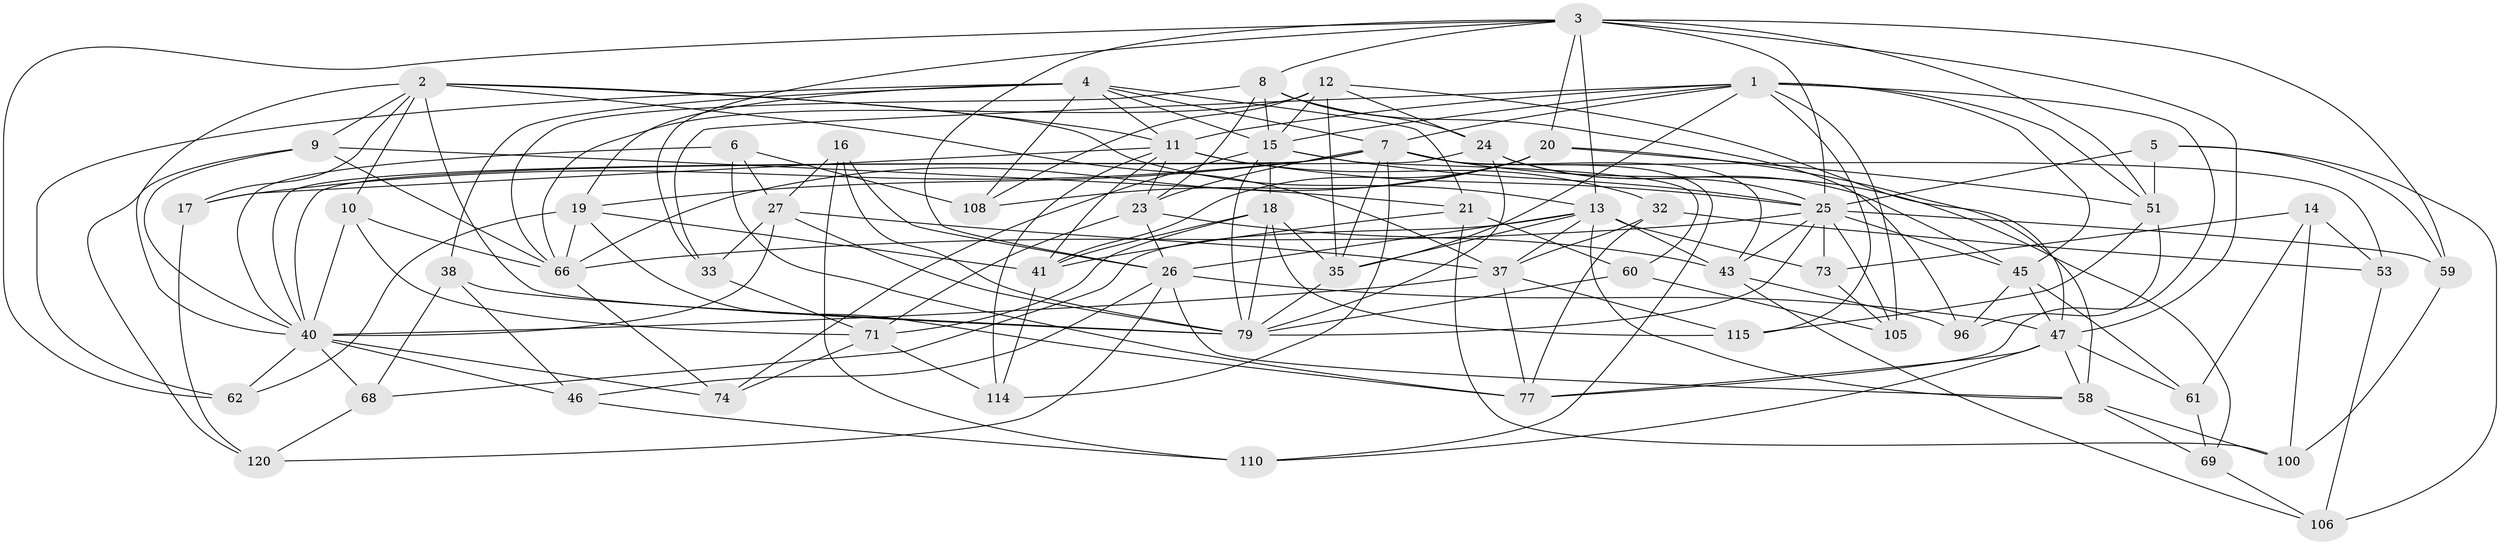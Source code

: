 // original degree distribution, {4: 1.0}
// Generated by graph-tools (version 1.1) at 2025/20/03/04/25 18:20:44]
// undirected, 61 vertices, 179 edges
graph export_dot {
graph [start="1"]
  node [color=gray90,style=filled];
  1 [super="+22+34"];
  2 [super="+107+29"];
  3 [super="+117+31"];
  4 [super="+102+72"];
  5;
  6;
  7 [super="+81+64+63"];
  8 [super="+94"];
  9 [super="+90"];
  10;
  11 [super="+28+91"];
  12 [super="+99"];
  13 [super="+36"];
  14;
  15 [super="+52+118+54"];
  16;
  17;
  18 [super="+30"];
  19 [super="+42"];
  20 [super="+97"];
  21 [super="+113"];
  23 [super="+70"];
  24 [super="+65"];
  25 [super="+95+78+76"];
  26 [super="+104+55"];
  27 [super="+103"];
  32;
  33;
  35 [super="+39"];
  37 [super="+67"];
  38;
  40 [super="+49+80"];
  41 [super="+44"];
  43 [super="+75"];
  45 [super="+88"];
  46;
  47 [super="+57+98"];
  51 [super="+116"];
  53;
  58 [super="+83"];
  59;
  60;
  61;
  62;
  66 [super="+93+92"];
  68;
  69;
  71 [super="+89"];
  73;
  74;
  77 [super="+82"];
  79 [super="+109+85+111"];
  96;
  100;
  105;
  106;
  108;
  110;
  114;
  115;
  120;
  1 -- 33;
  1 -- 35;
  1 -- 45;
  1 -- 15;
  1 -- 115;
  1 -- 51;
  1 -- 105;
  1 -- 77;
  1 -- 7;
  1 -- 11;
  2 -- 9;
  2 -- 17;
  2 -- 10;
  2 -- 37;
  2 -- 79;
  2 -- 40;
  2 -- 11;
  2 -- 13;
  3 -- 59;
  3 -- 33;
  3 -- 20;
  3 -- 62;
  3 -- 13;
  3 -- 51;
  3 -- 8;
  3 -- 25;
  3 -- 26;
  3 -- 47;
  4 -- 108;
  4 -- 19;
  4 -- 38;
  4 -- 21;
  4 -- 62;
  4 -- 11;
  4 -- 7;
  4 -- 15;
  5 -- 59;
  5 -- 106;
  5 -- 25;
  5 -- 51;
  6 -- 40;
  6 -- 27;
  6 -- 108;
  6 -- 77;
  7 -- 17;
  7 -- 40;
  7 -- 23;
  7 -- 19;
  7 -- 53;
  7 -- 110;
  7 -- 114;
  7 -- 35;
  7 -- 69;
  7 -- 43;
  8 -- 23;
  8 -- 24;
  8 -- 15;
  8 -- 96;
  8 -- 66;
  9 -- 21 [weight=2];
  9 -- 40;
  9 -- 120;
  9 -- 66;
  10 -- 40;
  10 -- 66;
  10 -- 71;
  11 -- 32;
  11 -- 114;
  11 -- 41;
  11 -- 17;
  11 -- 23;
  11 -- 25 [weight=2];
  12 -- 108;
  12 -- 24;
  12 -- 35;
  12 -- 47;
  12 -- 15;
  12 -- 66;
  13 -- 68;
  13 -- 35;
  13 -- 58;
  13 -- 73;
  13 -- 43;
  13 -- 26;
  13 -- 37 [weight=2];
  14 -- 61;
  14 -- 73;
  14 -- 100;
  14 -- 53;
  15 -- 25 [weight=2];
  15 -- 18;
  15 -- 79;
  15 -- 74;
  15 -- 60;
  16 -- 110;
  16 -- 26;
  16 -- 27;
  16 -- 79;
  17 -- 120;
  18 -- 35;
  18 -- 115;
  18 -- 41;
  18 -- 79;
  18 -- 71;
  19 -- 77;
  19 -- 62;
  19 -- 41;
  19 -- 66;
  20 -- 66;
  20 -- 108;
  20 -- 58;
  20 -- 41;
  20 -- 51;
  21 -- 41;
  21 -- 100;
  21 -- 60;
  23 -- 43;
  23 -- 26;
  23 -- 71;
  24 -- 45;
  24 -- 40;
  24 -- 79;
  24 -- 25;
  25 -- 73;
  25 -- 66;
  25 -- 105;
  25 -- 79;
  25 -- 59;
  25 -- 43;
  25 -- 45;
  26 -- 120;
  26 -- 46;
  26 -- 47;
  26 -- 58;
  27 -- 33;
  27 -- 40;
  27 -- 79;
  27 -- 37;
  32 -- 53;
  32 -- 37;
  32 -- 77;
  33 -- 71;
  35 -- 79;
  37 -- 40;
  37 -- 115;
  37 -- 77;
  38 -- 46;
  38 -- 79;
  38 -- 68;
  40 -- 74;
  40 -- 62;
  40 -- 46;
  40 -- 68;
  41 -- 114;
  43 -- 106;
  43 -- 96;
  45 -- 96;
  45 -- 61;
  45 -- 47;
  46 -- 110;
  47 -- 58;
  47 -- 110;
  47 -- 61;
  47 -- 77;
  51 -- 96;
  51 -- 115;
  53 -- 106;
  58 -- 100;
  58 -- 69;
  59 -- 100;
  60 -- 105;
  60 -- 79;
  61 -- 69;
  66 -- 74;
  68 -- 120;
  69 -- 106;
  71 -- 114;
  71 -- 74;
  73 -- 105;
}
